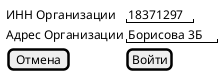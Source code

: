 @startsalt Вход

{
  ИНН Организации | "18371297"
  Адрес Организации | "Борисова 3Б"
  [Отмена ]|[Войти]
}

@endsalt